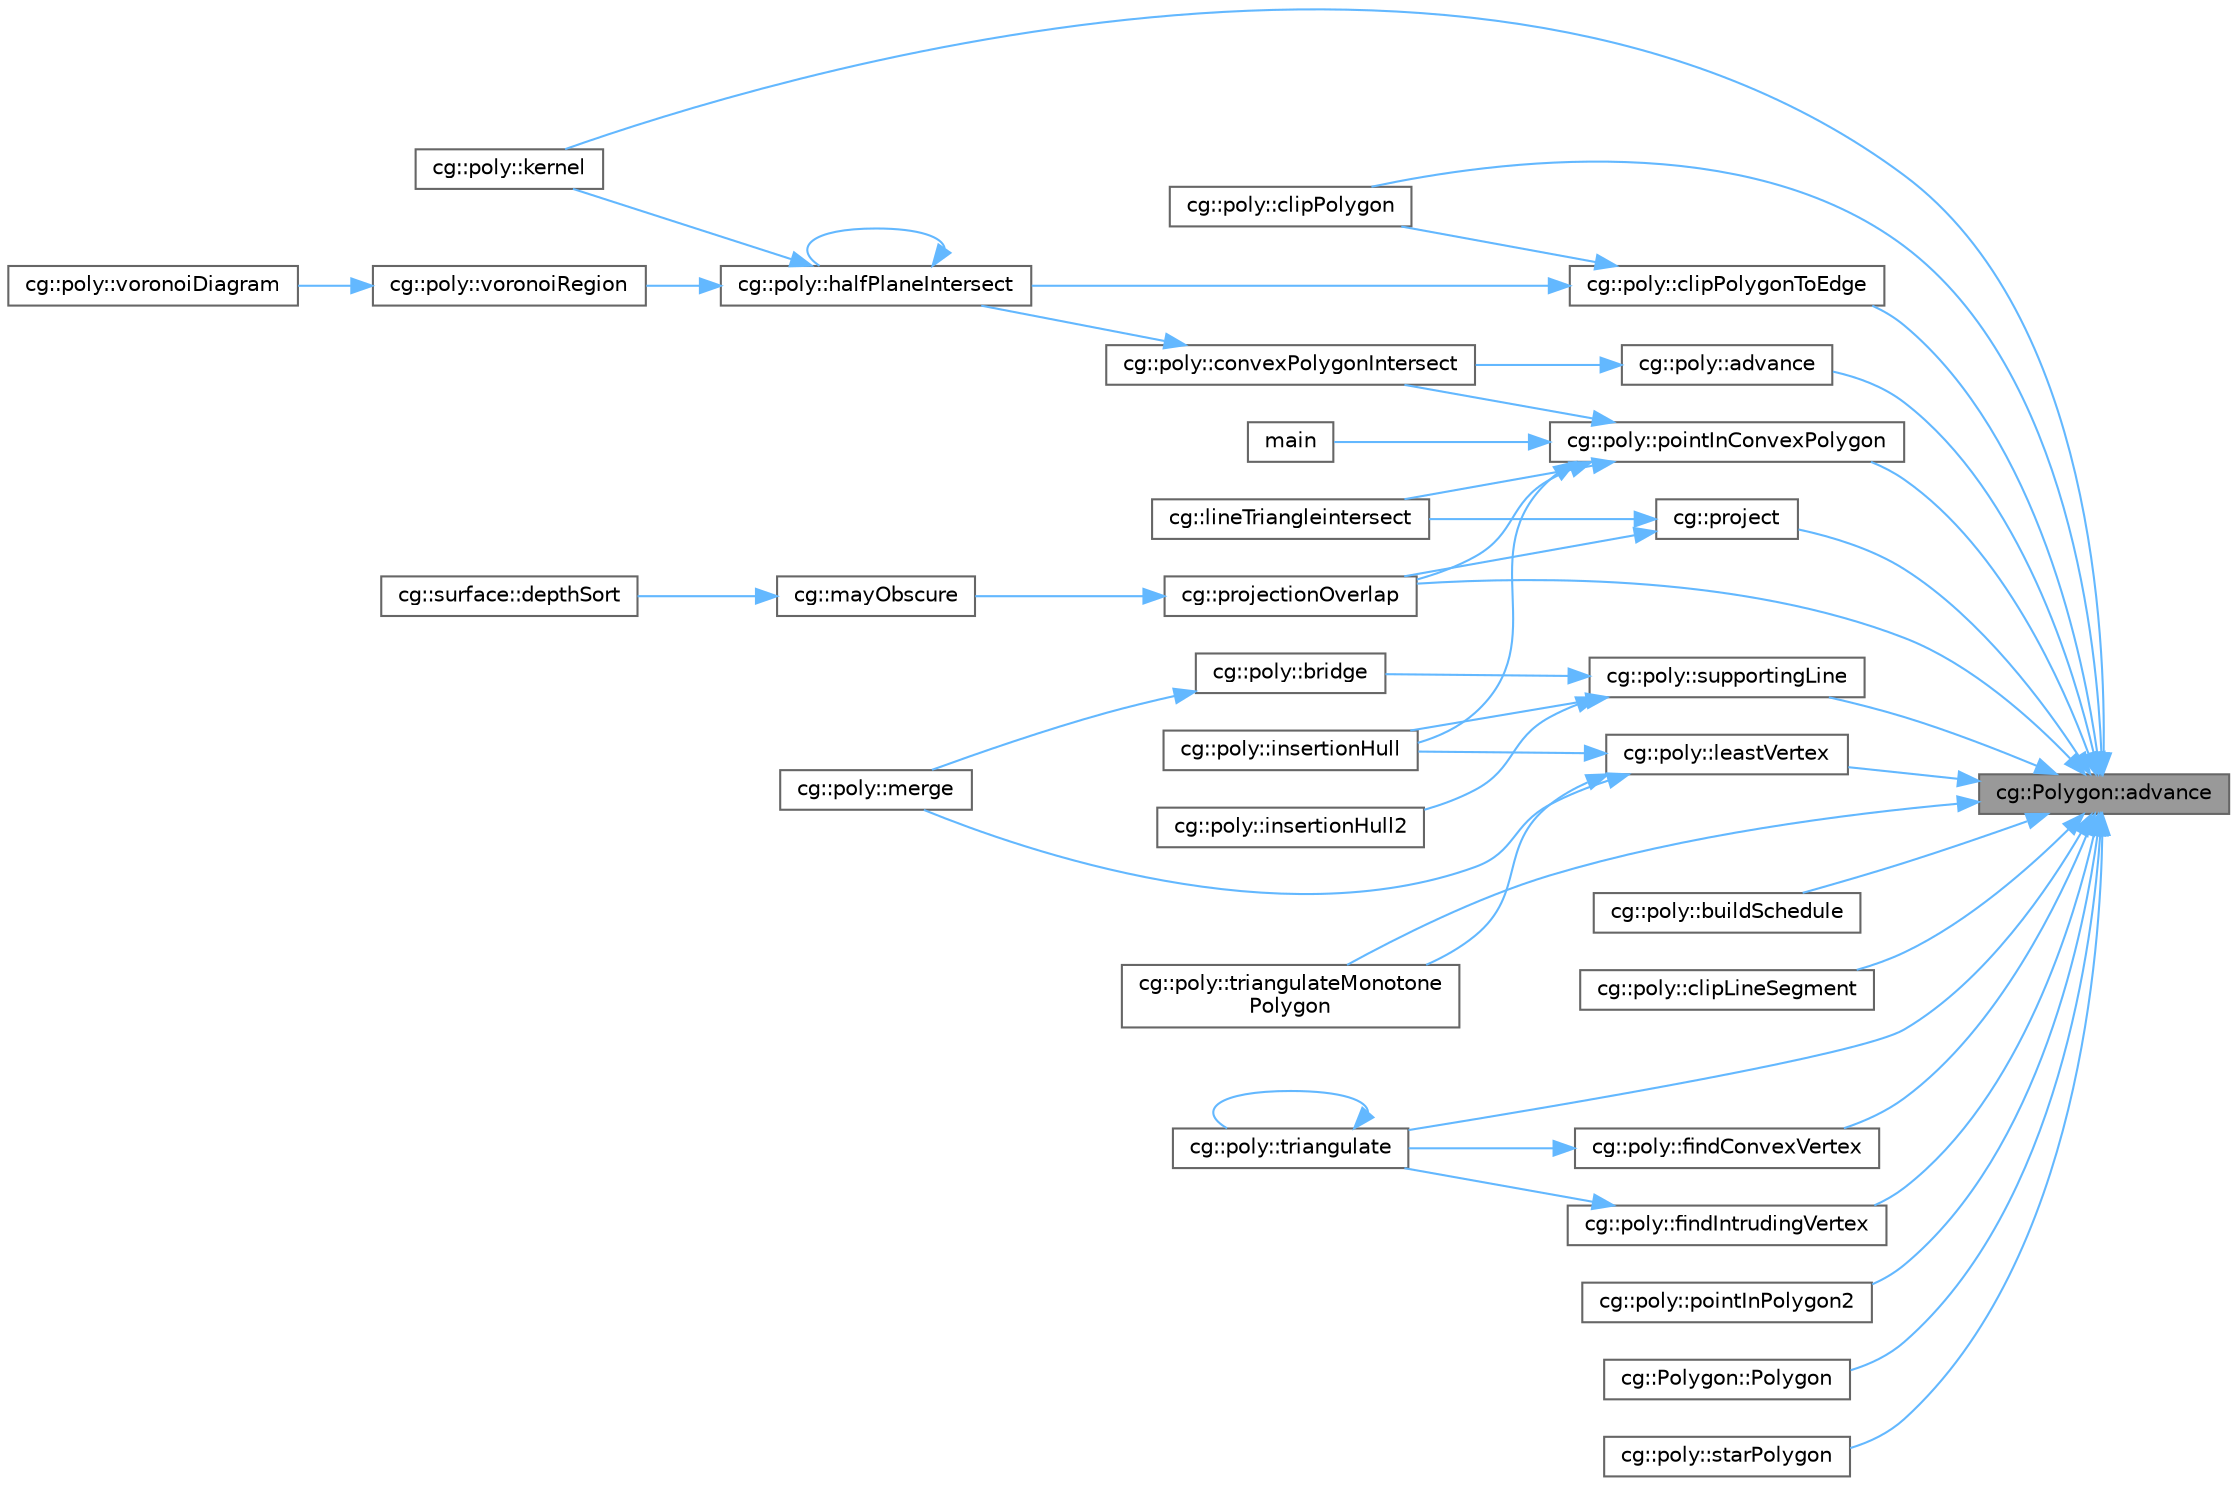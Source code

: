 digraph "cg::Polygon::advance"
{
 // LATEX_PDF_SIZE
  bgcolor="transparent";
  edge [fontname=Helvetica,fontsize=10,labelfontname=Helvetica,labelfontsize=10];
  node [fontname=Helvetica,fontsize=10,shape=box,height=0.2,width=0.4];
  rankdir="RL";
  Node1 [id="Node000001",label="cg::Polygon::advance",height=0.2,width=0.4,color="gray40", fillcolor="grey60", style="filled", fontcolor="black",tooltip=" "];
  Node1 -> Node2 [id="edge1_Node000001_Node000002",dir="back",color="steelblue1",style="solid",tooltip=" "];
  Node2 [id="Node000002",label="cg::poly::advance",height=0.2,width=0.4,color="grey40", fillcolor="white", style="filled",URL="$namespacecg_1_1poly.html#abe5e3bb0f36c202e3fbf434238d07c68",tooltip=" "];
  Node2 -> Node3 [id="edge2_Node000002_Node000003",dir="back",color="steelblue1",style="solid",tooltip=" "];
  Node3 [id="Node000003",label="cg::poly::convexPolygonIntersect",height=0.2,width=0.4,color="grey40", fillcolor="white", style="filled",URL="$namespacecg_1_1poly.html#a2a2512607d6184b462034d824ad2e222",tooltip=" "];
  Node3 -> Node4 [id="edge3_Node000003_Node000004",dir="back",color="steelblue1",style="solid",tooltip=" "];
  Node4 [id="Node000004",label="cg::poly::halfPlaneIntersect",height=0.2,width=0.4,color="grey40", fillcolor="white", style="filled",URL="$namespacecg_1_1poly.html#a09310b8f00447a1c3c558a3aac90f078",tooltip=" "];
  Node4 -> Node4 [id="edge4_Node000004_Node000004",dir="back",color="steelblue1",style="solid",tooltip=" "];
  Node4 -> Node5 [id="edge5_Node000004_Node000005",dir="back",color="steelblue1",style="solid",tooltip=" "];
  Node5 [id="Node000005",label="cg::poly::kernel",height=0.2,width=0.4,color="grey40", fillcolor="white", style="filled",URL="$namespacecg_1_1poly.html#ad6dd5511098625fbd39148b5e309d8c9",tooltip=" "];
  Node4 -> Node6 [id="edge6_Node000004_Node000006",dir="back",color="steelblue1",style="solid",tooltip=" "];
  Node6 [id="Node000006",label="cg::poly::voronoiRegion",height=0.2,width=0.4,color="grey40", fillcolor="white", style="filled",URL="$namespacecg_1_1poly.html#a32fb697ec2684e8b5076f30fce29ad53",tooltip=" "];
  Node6 -> Node7 [id="edge7_Node000006_Node000007",dir="back",color="steelblue1",style="solid",tooltip=" "];
  Node7 [id="Node000007",label="cg::poly::voronoiDiagram",height=0.2,width=0.4,color="grey40", fillcolor="white", style="filled",URL="$namespacecg_1_1poly.html#a2143c6248f4aaa2d6f0ee7addff812eb",tooltip=" "];
  Node1 -> Node8 [id="edge8_Node000001_Node000008",dir="back",color="steelblue1",style="solid",tooltip=" "];
  Node8 [id="Node000008",label="cg::poly::buildSchedule",height=0.2,width=0.4,color="grey40", fillcolor="white", style="filled",URL="$namespacecg_1_1poly.html#a3c5d61811c8751646fdd96d557353035",tooltip=" "];
  Node1 -> Node9 [id="edge9_Node000001_Node000009",dir="back",color="steelblue1",style="solid",tooltip=" "];
  Node9 [id="Node000009",label="cg::poly::clipLineSegment",height=0.2,width=0.4,color="grey40", fillcolor="white", style="filled",URL="$namespacecg_1_1poly.html#a939efcc503f4eb83605d7383284ce1c3",tooltip=" "];
  Node1 -> Node10 [id="edge10_Node000001_Node000010",dir="back",color="steelblue1",style="solid",tooltip=" "];
  Node10 [id="Node000010",label="cg::poly::clipPolygon",height=0.2,width=0.4,color="grey40", fillcolor="white", style="filled",URL="$namespacecg_1_1poly.html#aec15186268d7f8ee47e76e0e6cb49df1",tooltip=" "];
  Node1 -> Node11 [id="edge11_Node000001_Node000011",dir="back",color="steelblue1",style="solid",tooltip=" "];
  Node11 [id="Node000011",label="cg::poly::clipPolygonToEdge",height=0.2,width=0.4,color="grey40", fillcolor="white", style="filled",URL="$namespacecg_1_1poly.html#a5dddc462736980e4777290d5009cbb13",tooltip=" "];
  Node11 -> Node10 [id="edge12_Node000011_Node000010",dir="back",color="steelblue1",style="solid",tooltip=" "];
  Node11 -> Node4 [id="edge13_Node000011_Node000004",dir="back",color="steelblue1",style="solid",tooltip=" "];
  Node1 -> Node12 [id="edge14_Node000001_Node000012",dir="back",color="steelblue1",style="solid",tooltip=" "];
  Node12 [id="Node000012",label="cg::poly::findConvexVertex",height=0.2,width=0.4,color="grey40", fillcolor="white", style="filled",URL="$namespacecg_1_1poly.html#a945e5999de1ecf941f8f68568cfde4bf",tooltip=" "];
  Node12 -> Node13 [id="edge15_Node000012_Node000013",dir="back",color="steelblue1",style="solid",tooltip=" "];
  Node13 [id="Node000013",label="cg::poly::triangulate",height=0.2,width=0.4,color="grey40", fillcolor="white", style="filled",URL="$namespacecg_1_1poly.html#ad41a44e7edbc96671ab910bca9a94ea0",tooltip=" "];
  Node13 -> Node13 [id="edge16_Node000013_Node000013",dir="back",color="steelblue1",style="solid",tooltip=" "];
  Node1 -> Node14 [id="edge17_Node000001_Node000014",dir="back",color="steelblue1",style="solid",tooltip=" "];
  Node14 [id="Node000014",label="cg::poly::findIntrudingVertex",height=0.2,width=0.4,color="grey40", fillcolor="white", style="filled",URL="$namespacecg_1_1poly.html#a54502294f218404743458228cb0fe53c",tooltip=" "];
  Node14 -> Node13 [id="edge18_Node000014_Node000013",dir="back",color="steelblue1",style="solid",tooltip=" "];
  Node1 -> Node5 [id="edge19_Node000001_Node000005",dir="back",color="steelblue1",style="solid",tooltip=" "];
  Node1 -> Node15 [id="edge20_Node000001_Node000015",dir="back",color="steelblue1",style="solid",tooltip=" "];
  Node15 [id="Node000015",label="cg::poly::leastVertex",height=0.2,width=0.4,color="grey40", fillcolor="white", style="filled",URL="$namespacecg_1_1poly.html#adbdd380012d601f10ebdcb553d4a2f83",tooltip=" "];
  Node15 -> Node16 [id="edge21_Node000015_Node000016",dir="back",color="steelblue1",style="solid",tooltip=" "];
  Node16 [id="Node000016",label="cg::poly::insertionHull",height=0.2,width=0.4,color="grey40", fillcolor="white", style="filled",URL="$namespacecg_1_1poly.html#a9c838c898a3e0fd8a1e9d36cb8f3c739",tooltip=" "];
  Node15 -> Node17 [id="edge22_Node000015_Node000017",dir="back",color="steelblue1",style="solid",tooltip=" "];
  Node17 [id="Node000017",label="cg::poly::merge",height=0.2,width=0.4,color="grey40", fillcolor="white", style="filled",URL="$namespacecg_1_1poly.html#a60c752bb1095374c9b2e0f477328cc28",tooltip=" "];
  Node15 -> Node18 [id="edge23_Node000015_Node000018",dir="back",color="steelblue1",style="solid",tooltip=" "];
  Node18 [id="Node000018",label="cg::poly::triangulateMonotone\lPolygon",height=0.2,width=0.4,color="grey40", fillcolor="white", style="filled",URL="$namespacecg_1_1poly.html#a5c3e21f22e899350dae7da334aa9ce32",tooltip=" "];
  Node1 -> Node19 [id="edge24_Node000001_Node000019",dir="back",color="steelblue1",style="solid",tooltip=" "];
  Node19 [id="Node000019",label="cg::poly::pointInConvexPolygon",height=0.2,width=0.4,color="grey40", fillcolor="white", style="filled",URL="$namespacecg_1_1poly.html#af8aabbd0d6e31e499793980e09ddf8d8",tooltip=" "];
  Node19 -> Node3 [id="edge25_Node000019_Node000003",dir="back",color="steelblue1",style="solid",tooltip=" "];
  Node19 -> Node16 [id="edge26_Node000019_Node000016",dir="back",color="steelblue1",style="solid",tooltip=" "];
  Node19 -> Node20 [id="edge27_Node000019_Node000020",dir="back",color="steelblue1",style="solid",tooltip=" "];
  Node20 [id="Node000020",label="cg::lineTriangleintersect",height=0.2,width=0.4,color="grey40", fillcolor="white", style="filled",URL="$namespacecg.html#a0f4588e5bb760718d190cc434288d029",tooltip=" "];
  Node19 -> Node21 [id="edge28_Node000019_Node000021",dir="back",color="steelblue1",style="solid",tooltip=" "];
  Node21 [id="Node000021",label="main",height=0.2,width=0.4,color="grey40", fillcolor="white", style="filled",URL="$main_8cpp.html#ae66f6b31b5ad750f1fe042a706a4e3d4",tooltip=" "];
  Node19 -> Node22 [id="edge29_Node000019_Node000022",dir="back",color="steelblue1",style="solid",tooltip=" "];
  Node22 [id="Node000022",label="cg::projectionOverlap",height=0.2,width=0.4,color="grey40", fillcolor="white", style="filled",URL="$namespacecg.html#ac0be2768bc027c49af0af2190264c59c",tooltip=" "];
  Node22 -> Node23 [id="edge30_Node000022_Node000023",dir="back",color="steelblue1",style="solid",tooltip=" "];
  Node23 [id="Node000023",label="cg::mayObscure",height=0.2,width=0.4,color="grey40", fillcolor="white", style="filled",URL="$namespacecg.html#a125c8a2fd4c178a59b39e4c7fd7cc16f",tooltip=" "];
  Node23 -> Node24 [id="edge31_Node000023_Node000024",dir="back",color="steelblue1",style="solid",tooltip=" "];
  Node24 [id="Node000024",label="cg::surface::depthSort",height=0.2,width=0.4,color="grey40", fillcolor="white", style="filled",URL="$namespacecg_1_1surface.html#ac5049261dd22d4e5a1bf74ed413dab38",tooltip=" "];
  Node1 -> Node25 [id="edge32_Node000001_Node000025",dir="back",color="steelblue1",style="solid",tooltip=" "];
  Node25 [id="Node000025",label="cg::poly::pointInPolygon2",height=0.2,width=0.4,color="grey40", fillcolor="white", style="filled",URL="$namespacecg_1_1poly.html#a83a69a0adaaf3af4a3edf74b12f25e3e",tooltip=" "];
  Node1 -> Node26 [id="edge33_Node000001_Node000026",dir="back",color="steelblue1",style="solid",tooltip=" "];
  Node26 [id="Node000026",label="cg::Polygon::Polygon",height=0.2,width=0.4,color="grey40", fillcolor="white", style="filled",URL="$classcg_1_1_polygon.html#ac22bdebd29aebe69bf6cf0523e25edd3",tooltip=" "];
  Node1 -> Node27 [id="edge34_Node000001_Node000027",dir="back",color="steelblue1",style="solid",tooltip=" "];
  Node27 [id="Node000027",label="cg::project",height=0.2,width=0.4,color="grey40", fillcolor="white", style="filled",URL="$namespacecg.html#a982a913c5632ed5fa45a48d4aaf61ae7",tooltip=" "];
  Node27 -> Node20 [id="edge35_Node000027_Node000020",dir="back",color="steelblue1",style="solid",tooltip=" "];
  Node27 -> Node22 [id="edge36_Node000027_Node000022",dir="back",color="steelblue1",style="solid",tooltip=" "];
  Node1 -> Node22 [id="edge37_Node000001_Node000022",dir="back",color="steelblue1",style="solid",tooltip=" "];
  Node1 -> Node28 [id="edge38_Node000001_Node000028",dir="back",color="steelblue1",style="solid",tooltip=" "];
  Node28 [id="Node000028",label="cg::poly::starPolygon",height=0.2,width=0.4,color="grey40", fillcolor="white", style="filled",URL="$namespacecg_1_1poly.html#a73c8209af23397789c50459895233bce",tooltip=" "];
  Node1 -> Node29 [id="edge39_Node000001_Node000029",dir="back",color="steelblue1",style="solid",tooltip=" "];
  Node29 [id="Node000029",label="cg::poly::supportingLine",height=0.2,width=0.4,color="grey40", fillcolor="white", style="filled",URL="$namespacecg_1_1poly.html#a51d8ecb7157f04a89491b82262f7f660",tooltip=" "];
  Node29 -> Node30 [id="edge40_Node000029_Node000030",dir="back",color="steelblue1",style="solid",tooltip=" "];
  Node30 [id="Node000030",label="cg::poly::bridge",height=0.2,width=0.4,color="grey40", fillcolor="white", style="filled",URL="$namespacecg_1_1poly.html#ad1e461b994fc2bb3353395b59fabbb79",tooltip=" "];
  Node30 -> Node17 [id="edge41_Node000030_Node000017",dir="back",color="steelblue1",style="solid",tooltip=" "];
  Node29 -> Node16 [id="edge42_Node000029_Node000016",dir="back",color="steelblue1",style="solid",tooltip=" "];
  Node29 -> Node31 [id="edge43_Node000029_Node000031",dir="back",color="steelblue1",style="solid",tooltip=" "];
  Node31 [id="Node000031",label="cg::poly::insertionHull2",height=0.2,width=0.4,color="grey40", fillcolor="white", style="filled",URL="$namespacecg_1_1poly.html#abcf699e4474b52a9149e77073be58bc9",tooltip=" "];
  Node1 -> Node13 [id="edge44_Node000001_Node000013",dir="back",color="steelblue1",style="solid",tooltip=" "];
  Node1 -> Node18 [id="edge45_Node000001_Node000018",dir="back",color="steelblue1",style="solid",tooltip=" "];
}
